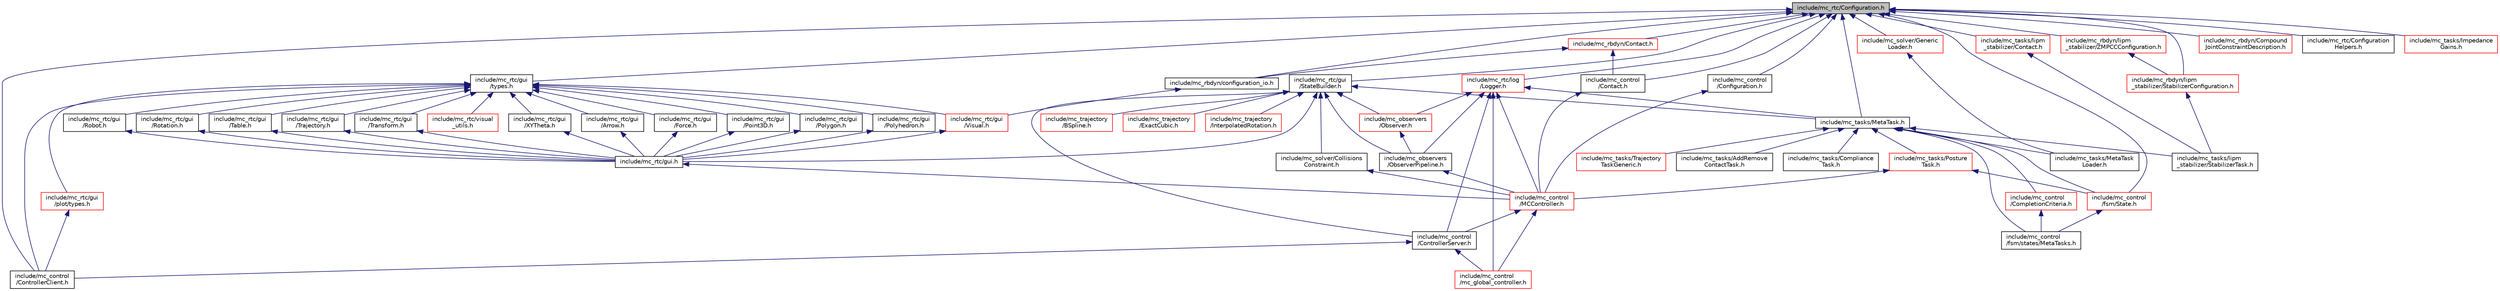 digraph "include/mc_rtc/Configuration.h"
{
 // INTERACTIVE_SVG=YES
  edge [fontname="Helvetica",fontsize="10",labelfontname="Helvetica",labelfontsize="10"];
  node [fontname="Helvetica",fontsize="10",shape=record];
  Node26 [label="include/mc_rtc/Configuration.h",height=0.2,width=0.4,color="black", fillcolor="grey75", style="filled", fontcolor="black"];
  Node26 -> Node27 [dir="back",color="midnightblue",fontsize="10",style="solid",fontname="Helvetica"];
  Node27 [label="include/mc_tasks/MetaTask.h",height=0.2,width=0.4,color="black", fillcolor="white", style="filled",URL="$MetaTask_8h.html"];
  Node27 -> Node28 [dir="back",color="midnightblue",fontsize="10",style="solid",fontname="Helvetica"];
  Node28 [label="include/mc_control\l/CompletionCriteria.h",height=0.2,width=0.4,color="red", fillcolor="white", style="filled",URL="$CompletionCriteria_8h.html"];
  Node28 -> Node29 [dir="back",color="midnightblue",fontsize="10",style="solid",fontname="Helvetica"];
  Node29 [label="include/mc_control\l/fsm/states/MetaTasks.h",height=0.2,width=0.4,color="black", fillcolor="white", style="filled",URL="$MetaTasks_8h.html"];
  Node27 -> Node31 [dir="back",color="midnightblue",fontsize="10",style="solid",fontname="Helvetica"];
  Node31 [label="include/mc_tasks/Posture\lTask.h",height=0.2,width=0.4,color="red", fillcolor="white", style="filled",URL="$PostureTask_8h.html"];
  Node31 -> Node32 [dir="back",color="midnightblue",fontsize="10",style="solid",fontname="Helvetica"];
  Node32 [label="include/mc_control\l/MCController.h",height=0.2,width=0.4,color="red", fillcolor="white", style="filled",URL="$MCController_8h.html"];
  Node32 -> Node33 [dir="back",color="midnightblue",fontsize="10",style="solid",fontname="Helvetica"];
  Node33 [label="include/mc_control\l/ControllerServer.h",height=0.2,width=0.4,color="black", fillcolor="white", style="filled",URL="$ControllerServer_8h.html"];
  Node33 -> Node34 [dir="back",color="midnightblue",fontsize="10",style="solid",fontname="Helvetica"];
  Node34 [label="include/mc_control\l/ControllerClient.h",height=0.2,width=0.4,color="black", fillcolor="white", style="filled",URL="$ControllerClient_8h.html"];
  Node33 -> Node35 [dir="back",color="midnightblue",fontsize="10",style="solid",fontname="Helvetica"];
  Node35 [label="include/mc_control\l/mc_global_controller.h",height=0.2,width=0.4,color="red", fillcolor="white", style="filled",URL="$mc__global__controller_8h.html"];
  Node32 -> Node35 [dir="back",color="midnightblue",fontsize="10",style="solid",fontname="Helvetica"];
  Node31 -> Node48 [dir="back",color="midnightblue",fontsize="10",style="solid",fontname="Helvetica"];
  Node48 [label="include/mc_control\l/fsm/State.h",height=0.2,width=0.4,color="red", fillcolor="white", style="filled",URL="$State_8h.html"];
  Node48 -> Node29 [dir="back",color="midnightblue",fontsize="10",style="solid",fontname="Helvetica"];
  Node27 -> Node48 [dir="back",color="midnightblue",fontsize="10",style="solid",fontname="Helvetica"];
  Node27 -> Node62 [dir="back",color="midnightblue",fontsize="10",style="solid",fontname="Helvetica"];
  Node62 [label="include/mc_tasks/Trajectory\lTaskGeneric.h",height=0.2,width=0.4,color="red", fillcolor="white", style="filled",URL="$TrajectoryTaskGeneric_8h.html"];
  Node27 -> Node29 [dir="back",color="midnightblue",fontsize="10",style="solid",fontname="Helvetica"];
  Node27 -> Node89 [dir="back",color="midnightblue",fontsize="10",style="solid",fontname="Helvetica"];
  Node89 [label="include/mc_tasks/AddRemove\lContactTask.h",height=0.2,width=0.4,color="black", fillcolor="white", style="filled",URL="$AddRemoveContactTask_8h.html"];
  Node27 -> Node65 [dir="back",color="midnightblue",fontsize="10",style="solid",fontname="Helvetica"];
  Node65 [label="include/mc_tasks/Compliance\lTask.h",height=0.2,width=0.4,color="black", fillcolor="white", style="filled",URL="$ComplianceTask_8h.html"];
  Node27 -> Node67 [dir="back",color="midnightblue",fontsize="10",style="solid",fontname="Helvetica"];
  Node67 [label="include/mc_tasks/lipm\l_stabilizer/StabilizerTask.h",height=0.2,width=0.4,color="black", fillcolor="white", style="filled",URL="$StabilizerTask_8h.html"];
  Node27 -> Node90 [dir="back",color="midnightblue",fontsize="10",style="solid",fontname="Helvetica"];
  Node90 [label="include/mc_tasks/MetaTask\lLoader.h",height=0.2,width=0.4,color="black", fillcolor="white", style="filled",URL="$MetaTaskLoader_8h.html"];
  Node26 -> Node91 [dir="back",color="midnightblue",fontsize="10",style="solid",fontname="Helvetica"];
  Node91 [label="include/mc_rtc/gui\l/StateBuilder.h",height=0.2,width=0.4,color="black", fillcolor="white", style="filled",URL="$StateBuilder_8h.html"];
  Node91 -> Node27 [dir="back",color="midnightblue",fontsize="10",style="solid",fontname="Helvetica"];
  Node91 -> Node92 [dir="back",color="midnightblue",fontsize="10",style="solid",fontname="Helvetica"];
  Node92 [label="include/mc_observers\l/Observer.h",height=0.2,width=0.4,color="red", fillcolor="white", style="filled",URL="$Observer_8h.html"];
  Node92 -> Node93 [dir="back",color="midnightblue",fontsize="10",style="solid",fontname="Helvetica"];
  Node93 [label="include/mc_observers\l/ObserverPipeline.h",height=0.2,width=0.4,color="black", fillcolor="white", style="filled",URL="$ObserverPipeline_8h.html"];
  Node93 -> Node32 [dir="back",color="midnightblue",fontsize="10",style="solid",fontname="Helvetica"];
  Node91 -> Node93 [dir="back",color="midnightblue",fontsize="10",style="solid",fontname="Helvetica"];
  Node91 -> Node100 [dir="back",color="midnightblue",fontsize="10",style="solid",fontname="Helvetica"];
  Node100 [label="include/mc_rtc/gui.h",height=0.2,width=0.4,color="black", fillcolor="white", style="filled",URL="$gui_8h.html"];
  Node100 -> Node32 [dir="back",color="midnightblue",fontsize="10",style="solid",fontname="Helvetica"];
  Node91 -> Node101 [dir="back",color="midnightblue",fontsize="10",style="solid",fontname="Helvetica"];
  Node101 [label="include/mc_solver/Collisions\lConstraint.h",height=0.2,width=0.4,color="black", fillcolor="white", style="filled",URL="$CollisionsConstraint_8h.html"];
  Node101 -> Node32 [dir="back",color="midnightblue",fontsize="10",style="solid",fontname="Helvetica"];
  Node91 -> Node33 [dir="back",color="midnightblue",fontsize="10",style="solid",fontname="Helvetica"];
  Node91 -> Node102 [dir="back",color="midnightblue",fontsize="10",style="solid",fontname="Helvetica"];
  Node102 [label="include/mc_trajectory\l/InterpolatedRotation.h",height=0.2,width=0.4,color="red", fillcolor="white", style="filled",URL="$InterpolatedRotation_8h.html"];
  Node91 -> Node103 [dir="back",color="midnightblue",fontsize="10",style="solid",fontname="Helvetica"];
  Node103 [label="include/mc_trajectory\l/BSpline.h",height=0.2,width=0.4,color="red", fillcolor="white", style="filled",URL="$BSpline_8h.html"];
  Node91 -> Node104 [dir="back",color="midnightblue",fontsize="10",style="solid",fontname="Helvetica"];
  Node104 [label="include/mc_trajectory\l/ExactCubic.h",height=0.2,width=0.4,color="red", fillcolor="white", style="filled",URL="$ExactCubic_8h.html"];
  Node26 -> Node105 [dir="back",color="midnightblue",fontsize="10",style="solid",fontname="Helvetica"];
  Node105 [label="include/mc_rtc/gui\l/types.h",height=0.2,width=0.4,color="black", fillcolor="white", style="filled",URL="$types_8h.html"];
  Node105 -> Node106 [dir="back",color="midnightblue",fontsize="10",style="solid",fontname="Helvetica"];
  Node106 [label="include/mc_rtc/gui\l/plot/types.h",height=0.2,width=0.4,color="red", fillcolor="white", style="filled",URL="$plot_2types_8h.html"];
  Node106 -> Node34 [dir="back",color="midnightblue",fontsize="10",style="solid",fontname="Helvetica"];
  Node105 -> Node113 [dir="back",color="midnightblue",fontsize="10",style="solid",fontname="Helvetica"];
  Node113 [label="include/mc_rtc/gui\l/Arrow.h",height=0.2,width=0.4,color="black", fillcolor="white", style="filled",URL="$Arrow_8h.html"];
  Node113 -> Node100 [dir="back",color="midnightblue",fontsize="10",style="solid",fontname="Helvetica"];
  Node105 -> Node114 [dir="back",color="midnightblue",fontsize="10",style="solid",fontname="Helvetica"];
  Node114 [label="include/mc_rtc/gui\l/Visual.h",height=0.2,width=0.4,color="red", fillcolor="white", style="filled",URL="$Visual_8h.html"];
  Node114 -> Node100 [dir="back",color="midnightblue",fontsize="10",style="solid",fontname="Helvetica"];
  Node105 -> Node119 [dir="back",color="midnightblue",fontsize="10",style="solid",fontname="Helvetica"];
  Node119 [label="include/mc_rtc/visual\l_utils.h",height=0.2,width=0.4,color="red", fillcolor="white", style="filled",URL="$visual__utils_8h.html"];
  Node105 -> Node120 [dir="back",color="midnightblue",fontsize="10",style="solid",fontname="Helvetica"];
  Node120 [label="include/mc_rtc/gui\l/Force.h",height=0.2,width=0.4,color="black", fillcolor="white", style="filled",URL="$Force_8h.html"];
  Node120 -> Node100 [dir="back",color="midnightblue",fontsize="10",style="solid",fontname="Helvetica"];
  Node105 -> Node121 [dir="back",color="midnightblue",fontsize="10",style="solid",fontname="Helvetica"];
  Node121 [label="include/mc_rtc/gui\l/Point3D.h",height=0.2,width=0.4,color="black", fillcolor="white", style="filled",URL="$Point3D_8h.html"];
  Node121 -> Node100 [dir="back",color="midnightblue",fontsize="10",style="solid",fontname="Helvetica"];
  Node105 -> Node122 [dir="back",color="midnightblue",fontsize="10",style="solid",fontname="Helvetica"];
  Node122 [label="include/mc_rtc/gui\l/Polygon.h",height=0.2,width=0.4,color="black", fillcolor="white", style="filled",URL="$Polygon_8h.html"];
  Node122 -> Node100 [dir="back",color="midnightblue",fontsize="10",style="solid",fontname="Helvetica"];
  Node105 -> Node123 [dir="back",color="midnightblue",fontsize="10",style="solid",fontname="Helvetica"];
  Node123 [label="include/mc_rtc/gui\l/Polyhedron.h",height=0.2,width=0.4,color="black", fillcolor="white", style="filled",URL="$Polyhedron_8h.html"];
  Node123 -> Node100 [dir="back",color="midnightblue",fontsize="10",style="solid",fontname="Helvetica"];
  Node105 -> Node124 [dir="back",color="midnightblue",fontsize="10",style="solid",fontname="Helvetica"];
  Node124 [label="include/mc_rtc/gui\l/Robot.h",height=0.2,width=0.4,color="black", fillcolor="white", style="filled",URL="$mc__rtc_2gui_2Robot_8h.html"];
  Node124 -> Node100 [dir="back",color="midnightblue",fontsize="10",style="solid",fontname="Helvetica"];
  Node105 -> Node125 [dir="back",color="midnightblue",fontsize="10",style="solid",fontname="Helvetica"];
  Node125 [label="include/mc_rtc/gui\l/Rotation.h",height=0.2,width=0.4,color="black", fillcolor="white", style="filled",URL="$Rotation_8h.html"];
  Node125 -> Node100 [dir="back",color="midnightblue",fontsize="10",style="solid",fontname="Helvetica"];
  Node105 -> Node126 [dir="back",color="midnightblue",fontsize="10",style="solid",fontname="Helvetica"];
  Node126 [label="include/mc_rtc/gui\l/Table.h",height=0.2,width=0.4,color="black", fillcolor="white", style="filled",URL="$Table_8h.html"];
  Node126 -> Node100 [dir="back",color="midnightblue",fontsize="10",style="solid",fontname="Helvetica"];
  Node105 -> Node127 [dir="back",color="midnightblue",fontsize="10",style="solid",fontname="Helvetica"];
  Node127 [label="include/mc_rtc/gui\l/Trajectory.h",height=0.2,width=0.4,color="black", fillcolor="white", style="filled",URL="$Trajectory_8h.html"];
  Node127 -> Node100 [dir="back",color="midnightblue",fontsize="10",style="solid",fontname="Helvetica"];
  Node105 -> Node128 [dir="back",color="midnightblue",fontsize="10",style="solid",fontname="Helvetica"];
  Node128 [label="include/mc_rtc/gui\l/Transform.h",height=0.2,width=0.4,color="black", fillcolor="white", style="filled",URL="$Transform_8h.html"];
  Node128 -> Node100 [dir="back",color="midnightblue",fontsize="10",style="solid",fontname="Helvetica"];
  Node105 -> Node129 [dir="back",color="midnightblue",fontsize="10",style="solid",fontname="Helvetica"];
  Node129 [label="include/mc_rtc/gui\l/XYTheta.h",height=0.2,width=0.4,color="black", fillcolor="white", style="filled",URL="$XYTheta_8h.html"];
  Node129 -> Node100 [dir="back",color="midnightblue",fontsize="10",style="solid",fontname="Helvetica"];
  Node105 -> Node34 [dir="back",color="midnightblue",fontsize="10",style="solid",fontname="Helvetica"];
  Node26 -> Node130 [dir="back",color="midnightblue",fontsize="10",style="solid",fontname="Helvetica"];
  Node130 [label="include/mc_rtc/log\l/Logger.h",height=0.2,width=0.4,color="red", fillcolor="white", style="filled",URL="$Logger_8h.html"];
  Node130 -> Node27 [dir="back",color="midnightblue",fontsize="10",style="solid",fontname="Helvetica"];
  Node130 -> Node92 [dir="back",color="midnightblue",fontsize="10",style="solid",fontname="Helvetica"];
  Node130 -> Node93 [dir="back",color="midnightblue",fontsize="10",style="solid",fontname="Helvetica"];
  Node130 -> Node32 [dir="back",color="midnightblue",fontsize="10",style="solid",fontname="Helvetica"];
  Node130 -> Node33 [dir="back",color="midnightblue",fontsize="10",style="solid",fontname="Helvetica"];
  Node130 -> Node35 [dir="back",color="midnightblue",fontsize="10",style="solid",fontname="Helvetica"];
  Node26 -> Node133 [dir="back",color="midnightblue",fontsize="10",style="solid",fontname="Helvetica"];
  Node133 [label="include/mc_rbdyn/Contact.h",height=0.2,width=0.4,color="red", fillcolor="white", style="filled",URL="$mc__rbdyn_2Contact_8h.html"];
  Node133 -> Node153 [dir="back",color="midnightblue",fontsize="10",style="solid",fontname="Helvetica"];
  Node153 [label="include/mc_control\l/Contact.h",height=0.2,width=0.4,color="black", fillcolor="white", style="filled",URL="$mc__control_2Contact_8h.html"];
  Node153 -> Node32 [dir="back",color="midnightblue",fontsize="10",style="solid",fontname="Helvetica"];
  Node133 -> Node154 [dir="back",color="midnightblue",fontsize="10",style="solid",fontname="Helvetica"];
  Node154 [label="include/mc_rbdyn/configuration_io.h",height=0.2,width=0.4,color="black", fillcolor="white", style="filled",URL="$configuration__io_8h.html"];
  Node154 -> Node114 [dir="back",color="midnightblue",fontsize="10",style="solid",fontname="Helvetica"];
  Node26 -> Node155 [dir="back",color="midnightblue",fontsize="10",style="solid",fontname="Helvetica"];
  Node155 [label="include/mc_rbdyn/Compound\lJointConstraintDescription.h",height=0.2,width=0.4,color="red", fillcolor="white", style="filled",URL="$CompoundJointConstraintDescription_8h.html"];
  Node26 -> Node171 [dir="back",color="midnightblue",fontsize="10",style="solid",fontname="Helvetica"];
  Node171 [label="include/mc_rbdyn/lipm\l_stabilizer/ZMPCCConfiguration.h",height=0.2,width=0.4,color="red", fillcolor="white", style="filled",URL="$ZMPCCConfiguration_8h.html"];
  Node171 -> Node172 [dir="back",color="midnightblue",fontsize="10",style="solid",fontname="Helvetica"];
  Node172 [label="include/mc_rbdyn/lipm\l_stabilizer/StabilizerConfiguration.h",height=0.2,width=0.4,color="red", fillcolor="white", style="filled",URL="$StabilizerConfiguration_8h.html"];
  Node172 -> Node67 [dir="back",color="midnightblue",fontsize="10",style="solid",fontname="Helvetica"];
  Node26 -> Node172 [dir="back",color="midnightblue",fontsize="10",style="solid",fontname="Helvetica"];
  Node26 -> Node174 [dir="back",color="midnightblue",fontsize="10",style="solid",fontname="Helvetica"];
  Node174 [label="include/mc_control\l/Configuration.h",height=0.2,width=0.4,color="black", fillcolor="white", style="filled",URL="$mc__control_2Configuration_8h.html"];
  Node174 -> Node32 [dir="back",color="midnightblue",fontsize="10",style="solid",fontname="Helvetica"];
  Node26 -> Node153 [dir="back",color="midnightblue",fontsize="10",style="solid",fontname="Helvetica"];
  Node26 -> Node154 [dir="back",color="midnightblue",fontsize="10",style="solid",fontname="Helvetica"];
  Node26 -> Node34 [dir="back",color="midnightblue",fontsize="10",style="solid",fontname="Helvetica"];
  Node26 -> Node48 [dir="back",color="midnightblue",fontsize="10",style="solid",fontname="Helvetica"];
  Node26 -> Node163 [dir="back",color="midnightblue",fontsize="10",style="solid",fontname="Helvetica"];
  Node163 [label="include/mc_tasks/lipm\l_stabilizer/Contact.h",height=0.2,width=0.4,color="red", fillcolor="white", style="filled",URL="$mc__tasks_2lipm__stabilizer_2Contact_8h.html"];
  Node163 -> Node67 [dir="back",color="midnightblue",fontsize="10",style="solid",fontname="Helvetica"];
  Node26 -> Node175 [dir="back",color="midnightblue",fontsize="10",style="solid",fontname="Helvetica"];
  Node175 [label="include/mc_rtc/Configuration\lHelpers.h",height=0.2,width=0.4,color="black", fillcolor="white", style="filled",URL="$ConfigurationHelpers_8h.html"];
  Node26 -> Node146 [dir="back",color="midnightblue",fontsize="10",style="solid",fontname="Helvetica"];
  Node146 [label="include/mc_solver/Generic\lLoader.h",height=0.2,width=0.4,color="red", fillcolor="white", style="filled",URL="$GenericLoader_8h.html"];
  Node146 -> Node90 [dir="back",color="midnightblue",fontsize="10",style="solid",fontname="Helvetica"];
  Node26 -> Node176 [dir="back",color="midnightblue",fontsize="10",style="solid",fontname="Helvetica"];
  Node176 [label="include/mc_tasks/Impedance\lGains.h",height=0.2,width=0.4,color="red", fillcolor="white", style="filled",URL="$ImpedanceGains_8h.html"];
}
